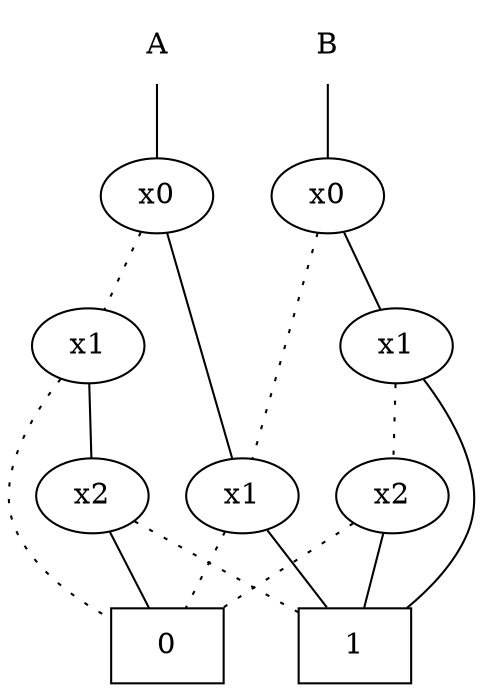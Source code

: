 graph sbdd { 
A[shape="plaintext"];
A -- 5;
B[shape="plaintext"];
B -- 8;
1[shape="box"];
0[shape="box"];
2[label="x2"];
3[label="x1"];
4[label="x1"];
5[label="x0"];
6[label="x2"];
7[label="x1"];
8[label="x0"];
2 -- 1 [style="dotted"];
2 -- 0;
3 -- 0 [style="dotted"];
3 -- 2;
4 -- 0 [style="dotted"];
4 -- 1;
5 -- 3 [style="dotted"];
5 -- 4;
6 -- 0 [style="dotted"];
6 -- 1;
7 -- 6 [style="dotted"];
7 -- 1;
8 -- 4 [style="dotted"];
8 -- 7;
 }